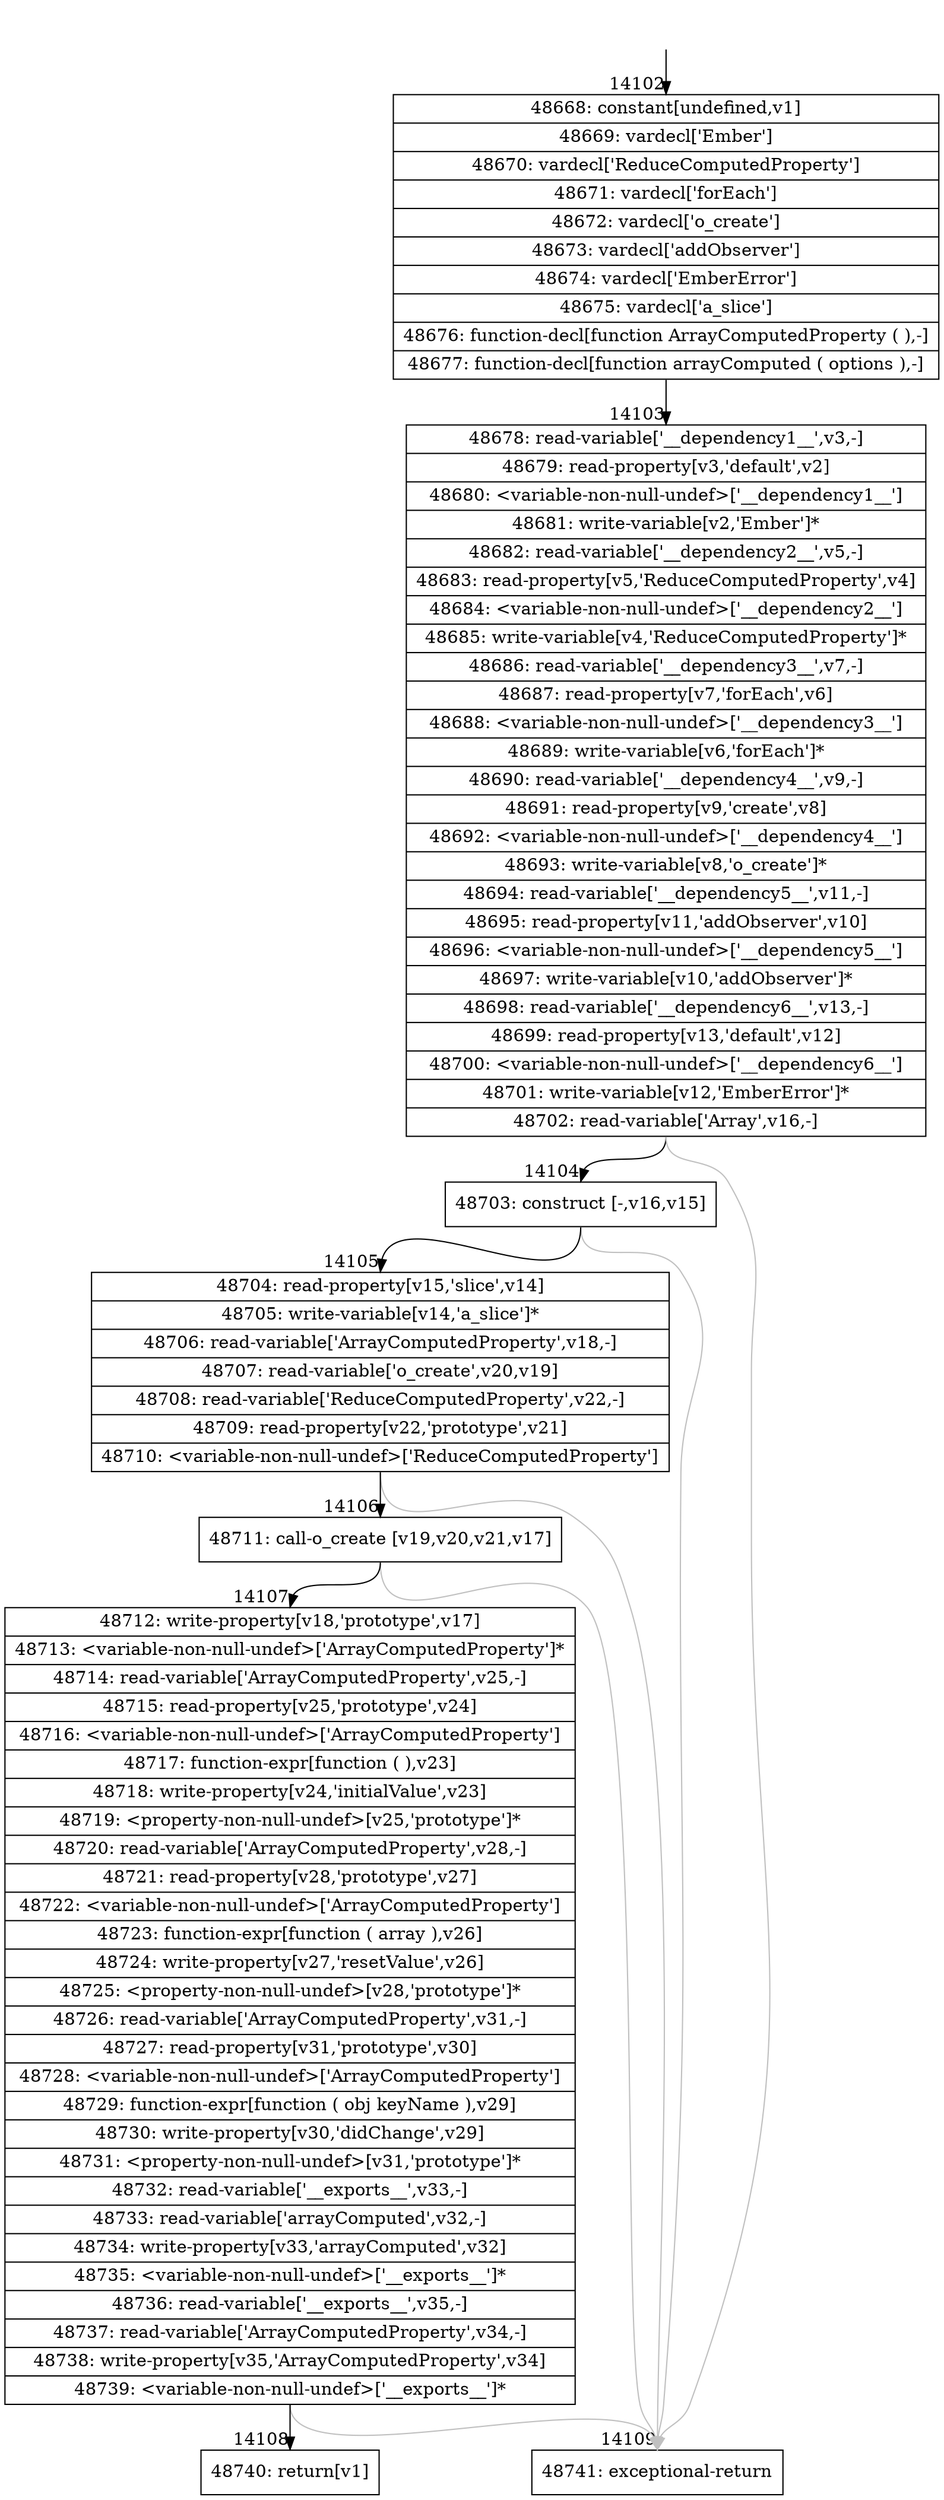 digraph {
rankdir="TD"
BB_entry1157[shape=none,label=""];
BB_entry1157 -> BB14102 [tailport=s, headport=n, headlabel="    14102"]
BB14102 [shape=record label="{48668: constant[undefined,v1]|48669: vardecl['Ember']|48670: vardecl['ReduceComputedProperty']|48671: vardecl['forEach']|48672: vardecl['o_create']|48673: vardecl['addObserver']|48674: vardecl['EmberError']|48675: vardecl['a_slice']|48676: function-decl[function ArrayComputedProperty ( ),-]|48677: function-decl[function arrayComputed ( options ),-]}" ] 
BB14102 -> BB14103 [tailport=s, headport=n, headlabel="      14103"]
BB14103 [shape=record label="{48678: read-variable['__dependency1__',v3,-]|48679: read-property[v3,'default',v2]|48680: \<variable-non-null-undef\>['__dependency1__']|48681: write-variable[v2,'Ember']*|48682: read-variable['__dependency2__',v5,-]|48683: read-property[v5,'ReduceComputedProperty',v4]|48684: \<variable-non-null-undef\>['__dependency2__']|48685: write-variable[v4,'ReduceComputedProperty']*|48686: read-variable['__dependency3__',v7,-]|48687: read-property[v7,'forEach',v6]|48688: \<variable-non-null-undef\>['__dependency3__']|48689: write-variable[v6,'forEach']*|48690: read-variable['__dependency4__',v9,-]|48691: read-property[v9,'create',v8]|48692: \<variable-non-null-undef\>['__dependency4__']|48693: write-variable[v8,'o_create']*|48694: read-variable['__dependency5__',v11,-]|48695: read-property[v11,'addObserver',v10]|48696: \<variable-non-null-undef\>['__dependency5__']|48697: write-variable[v10,'addObserver']*|48698: read-variable['__dependency6__',v13,-]|48699: read-property[v13,'default',v12]|48700: \<variable-non-null-undef\>['__dependency6__']|48701: write-variable[v12,'EmberError']*|48702: read-variable['Array',v16,-]}" ] 
BB14103 -> BB14104 [tailport=s, headport=n, headlabel="      14104"]
BB14103 -> BB14109 [tailport=s, headport=n, color=gray, headlabel="      14109"]
BB14104 [shape=record label="{48703: construct [-,v16,v15]}" ] 
BB14104 -> BB14105 [tailport=s, headport=n, headlabel="      14105"]
BB14104 -> BB14109 [tailport=s, headport=n, color=gray]
BB14105 [shape=record label="{48704: read-property[v15,'slice',v14]|48705: write-variable[v14,'a_slice']*|48706: read-variable['ArrayComputedProperty',v18,-]|48707: read-variable['o_create',v20,v19]|48708: read-variable['ReduceComputedProperty',v22,-]|48709: read-property[v22,'prototype',v21]|48710: \<variable-non-null-undef\>['ReduceComputedProperty']}" ] 
BB14105 -> BB14106 [tailport=s, headport=n, headlabel="      14106"]
BB14105 -> BB14109 [tailport=s, headport=n, color=gray]
BB14106 [shape=record label="{48711: call-o_create [v19,v20,v21,v17]}" ] 
BB14106 -> BB14107 [tailport=s, headport=n, headlabel="      14107"]
BB14106 -> BB14109 [tailport=s, headport=n, color=gray]
BB14107 [shape=record label="{48712: write-property[v18,'prototype',v17]|48713: \<variable-non-null-undef\>['ArrayComputedProperty']*|48714: read-variable['ArrayComputedProperty',v25,-]|48715: read-property[v25,'prototype',v24]|48716: \<variable-non-null-undef\>['ArrayComputedProperty']|48717: function-expr[function ( ),v23]|48718: write-property[v24,'initialValue',v23]|48719: \<property-non-null-undef\>[v25,'prototype']*|48720: read-variable['ArrayComputedProperty',v28,-]|48721: read-property[v28,'prototype',v27]|48722: \<variable-non-null-undef\>['ArrayComputedProperty']|48723: function-expr[function ( array ),v26]|48724: write-property[v27,'resetValue',v26]|48725: \<property-non-null-undef\>[v28,'prototype']*|48726: read-variable['ArrayComputedProperty',v31,-]|48727: read-property[v31,'prototype',v30]|48728: \<variable-non-null-undef\>['ArrayComputedProperty']|48729: function-expr[function ( obj keyName ),v29]|48730: write-property[v30,'didChange',v29]|48731: \<property-non-null-undef\>[v31,'prototype']*|48732: read-variable['__exports__',v33,-]|48733: read-variable['arrayComputed',v32,-]|48734: write-property[v33,'arrayComputed',v32]|48735: \<variable-non-null-undef\>['__exports__']*|48736: read-variable['__exports__',v35,-]|48737: read-variable['ArrayComputedProperty',v34,-]|48738: write-property[v35,'ArrayComputedProperty',v34]|48739: \<variable-non-null-undef\>['__exports__']*}" ] 
BB14107 -> BB14108 [tailport=s, headport=n, headlabel="      14108"]
BB14107 -> BB14109 [tailport=s, headport=n, color=gray]
BB14108 [shape=record label="{48740: return[v1]}" ] 
BB14109 [shape=record label="{48741: exceptional-return}" ] 
//#$~ 26172
}

